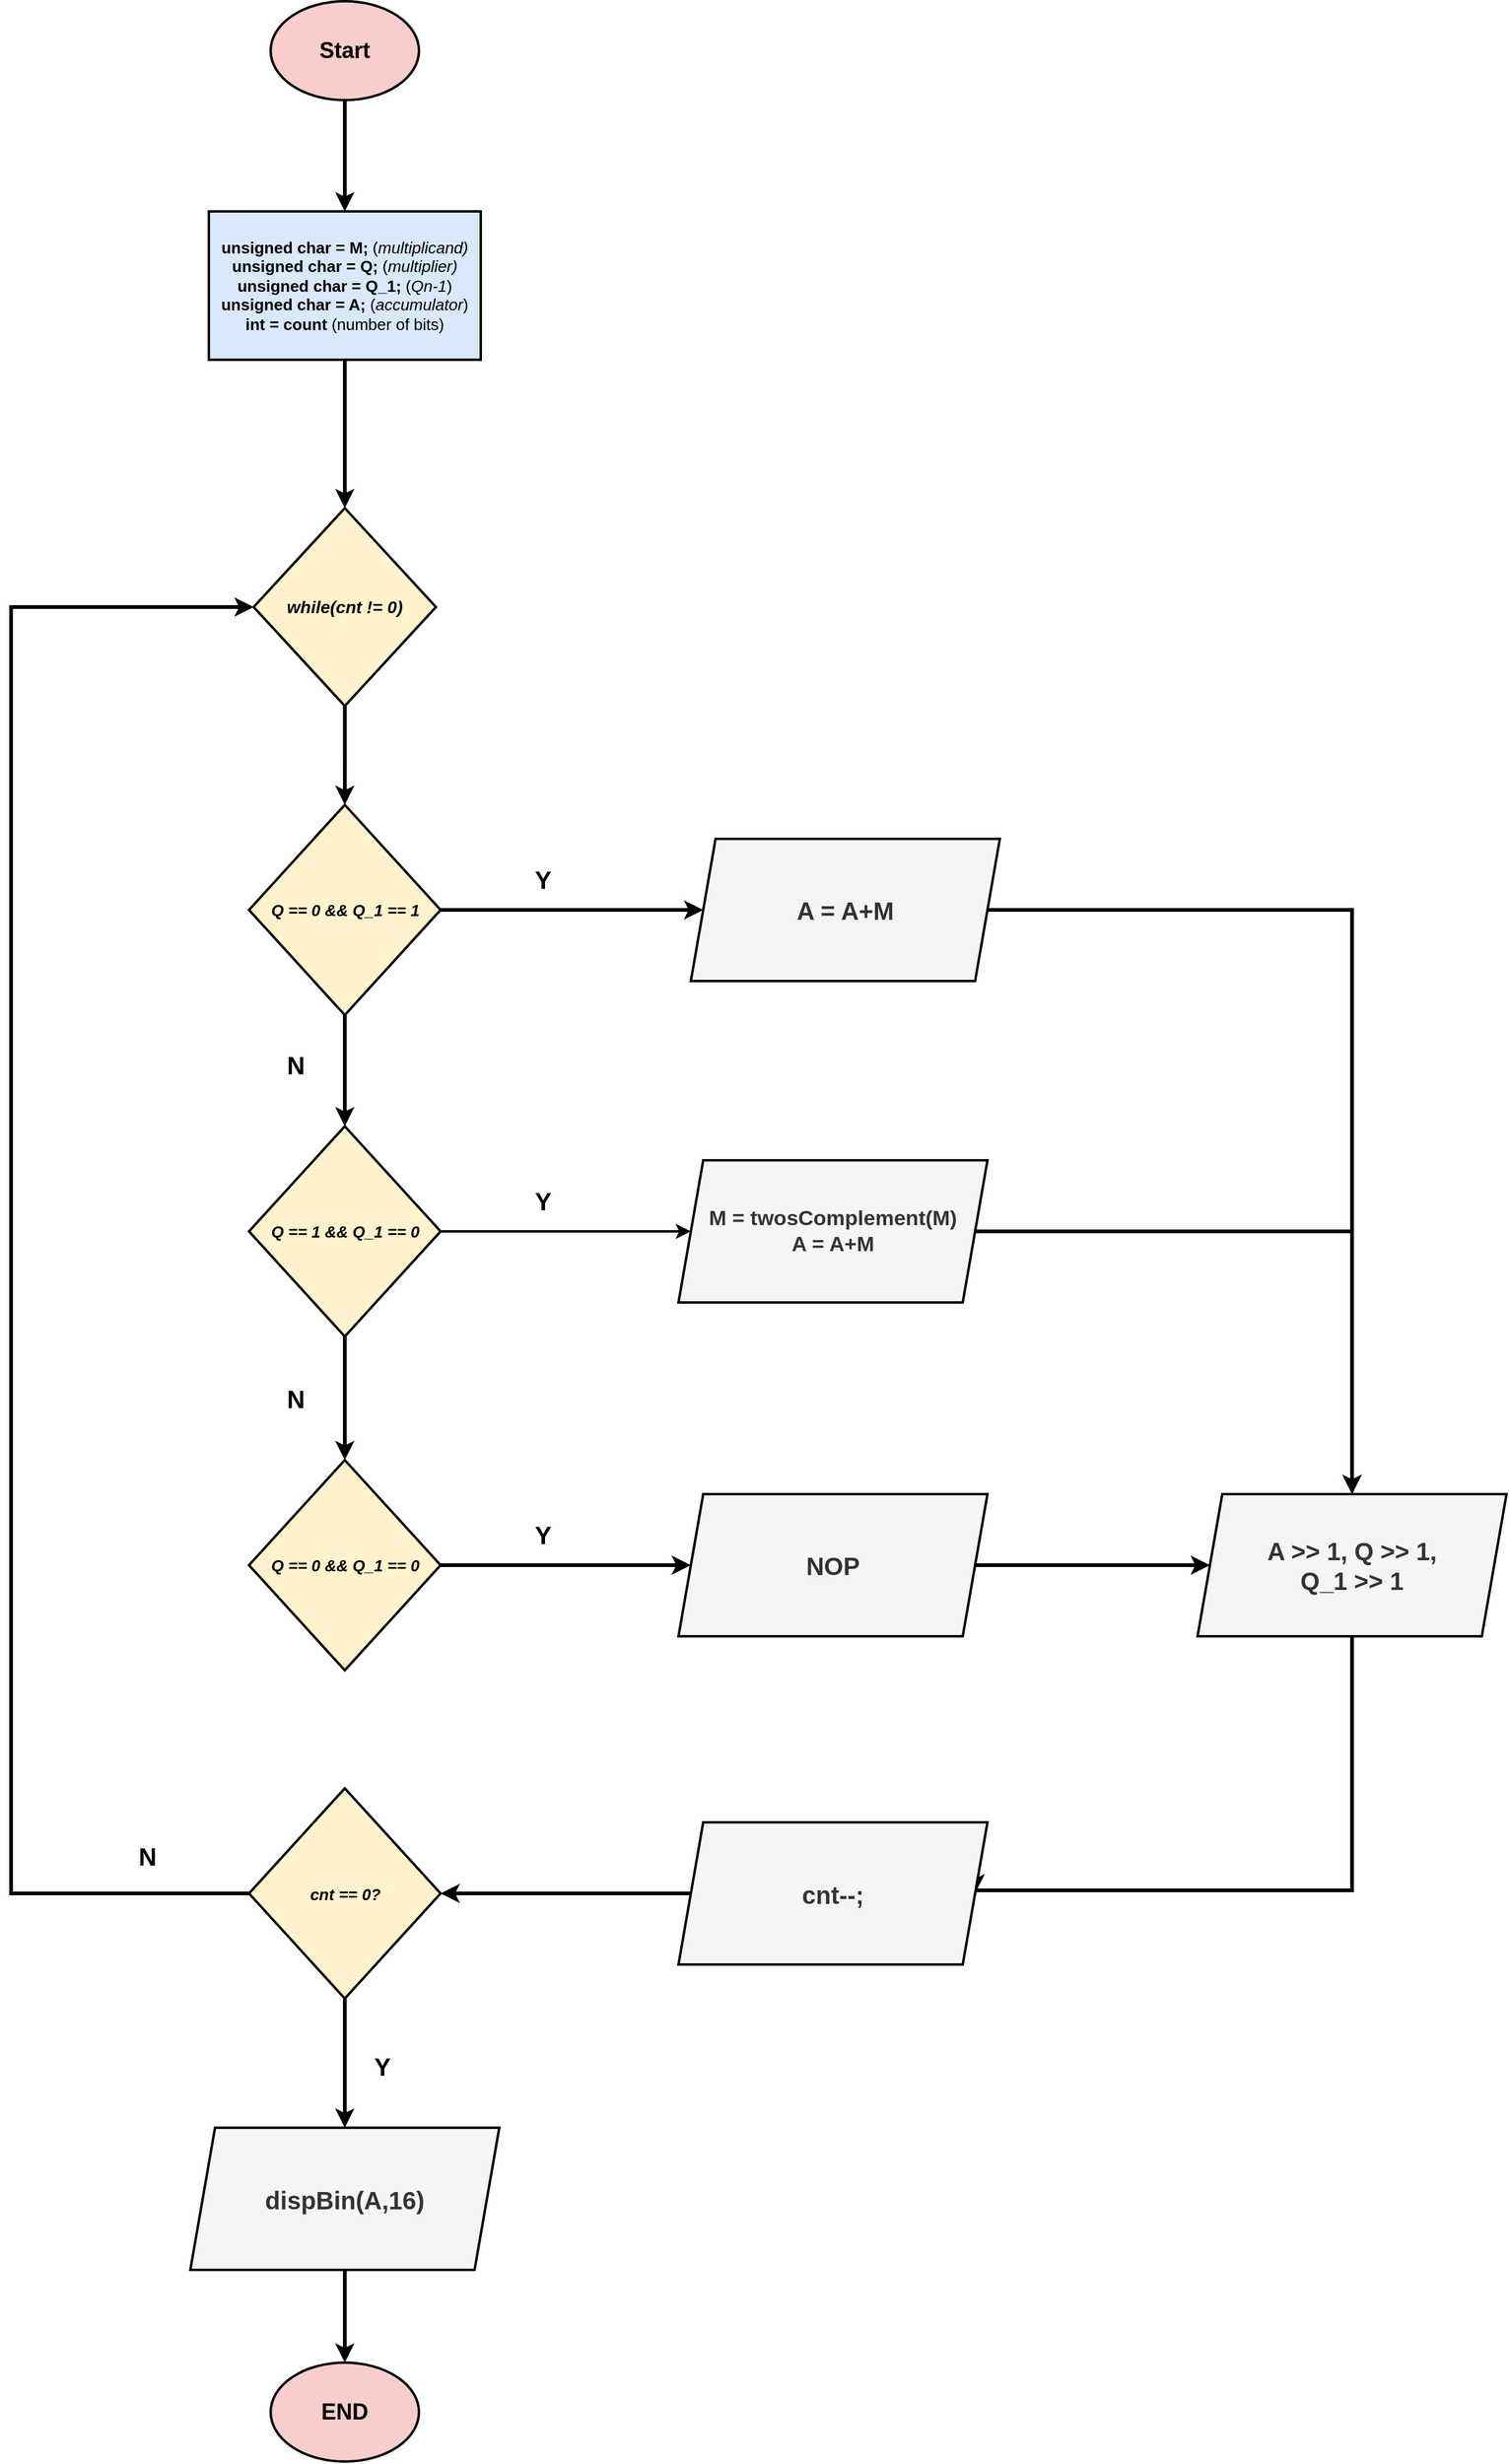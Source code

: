 <mxfile version="23.1.6" type="device">
  <diagram name="Page-1" id="Od_B4N95j4dB3vnnrR0T">
    <mxGraphModel dx="1155" dy="633" grid="1" gridSize="10" guides="1" tooltips="1" connect="1" arrows="1" fold="1" page="1" pageScale="1" pageWidth="850" pageHeight="1100" math="0" shadow="0">
      <root>
        <mxCell id="0" />
        <mxCell id="1" parent="0" />
        <mxCell id="K8CE0xQ4ci1OpRUCyy1M-3" style="edgeStyle=orthogonalEdgeStyle;rounded=0;orthogonalLoop=1;jettySize=auto;html=1;entryX=0.5;entryY=0;entryDx=0;entryDy=0;strokeWidth=3;" edge="1" parent="1" source="K8CE0xQ4ci1OpRUCyy1M-1" target="K8CE0xQ4ci1OpRUCyy1M-2">
          <mxGeometry relative="1" as="geometry" />
        </mxCell>
        <mxCell id="K8CE0xQ4ci1OpRUCyy1M-1" value="&lt;b&gt;&lt;font style=&quot;font-size: 18px;&quot;&gt;Start&lt;/font&gt;&lt;/b&gt;" style="ellipse;whiteSpace=wrap;html=1;fillColor=#f8cecc;strokeColor=#000000;strokeWidth=2;" vertex="1" parent="1">
          <mxGeometry x="220" y="120" width="120" height="80" as="geometry" />
        </mxCell>
        <mxCell id="K8CE0xQ4ci1OpRUCyy1M-6" style="edgeStyle=orthogonalEdgeStyle;rounded=0;orthogonalLoop=1;jettySize=auto;html=1;entryX=0.5;entryY=0;entryDx=0;entryDy=0;strokeWidth=3;" edge="1" parent="1" source="K8CE0xQ4ci1OpRUCyy1M-2" target="K8CE0xQ4ci1OpRUCyy1M-5">
          <mxGeometry relative="1" as="geometry" />
        </mxCell>
        <mxCell id="K8CE0xQ4ci1OpRUCyy1M-2" value="&lt;font style=&quot;font-size: 13px;&quot;&gt;&lt;b&gt;unsigned char = M;&lt;/b&gt; (&lt;i&gt;multiplicand)&lt;/i&gt;&lt;br&gt;&lt;b&gt;unsigned char = Q;&lt;/b&gt; (&lt;i&gt;multiplier)&lt;br&gt;&lt;/i&gt;&lt;b&gt;unsigned char = Q_1;&lt;/b&gt; (&lt;i&gt;Qn-1&lt;/i&gt;)&lt;br&gt;&lt;b&gt;unsigned char = A;&lt;/b&gt; (&lt;i&gt;accumulator&lt;/i&gt;)&lt;br&gt;&lt;b&gt;int = count&lt;/b&gt; (number of bits)&lt;br&gt;&lt;/font&gt;" style="rounded=0;whiteSpace=wrap;html=1;strokeWidth=2;fillColor=#dae8fc;strokeColor=#000000;" vertex="1" parent="1">
          <mxGeometry x="170" y="290" width="220" height="120" as="geometry" />
        </mxCell>
        <mxCell id="K8CE0xQ4ci1OpRUCyy1M-9" style="edgeStyle=orthogonalEdgeStyle;rounded=0;orthogonalLoop=1;jettySize=auto;html=1;strokeWidth=3;" edge="1" parent="1" source="K8CE0xQ4ci1OpRUCyy1M-5" target="K8CE0xQ4ci1OpRUCyy1M-8">
          <mxGeometry relative="1" as="geometry" />
        </mxCell>
        <mxCell id="K8CE0xQ4ci1OpRUCyy1M-5" value="&lt;i&gt;&lt;font style=&quot;font-size: 14px;&quot;&gt;&lt;b&gt;while(cnt != 0)&lt;/b&gt;&lt;/font&gt;&lt;/i&gt;" style="rhombus;whiteSpace=wrap;html=1;strokeWidth=2;fillColor=#fff2cc;strokeColor=#000000;" vertex="1" parent="1">
          <mxGeometry x="206.25" y="530" width="147.5" height="160" as="geometry" />
        </mxCell>
        <mxCell id="K8CE0xQ4ci1OpRUCyy1M-13" style="edgeStyle=orthogonalEdgeStyle;rounded=0;orthogonalLoop=1;jettySize=auto;html=1;entryX=0.5;entryY=0;entryDx=0;entryDy=0;strokeWidth=3;" edge="1" parent="1" source="K8CE0xQ4ci1OpRUCyy1M-8" target="K8CE0xQ4ci1OpRUCyy1M-10">
          <mxGeometry relative="1" as="geometry" />
        </mxCell>
        <mxCell id="K8CE0xQ4ci1OpRUCyy1M-16" style="edgeStyle=orthogonalEdgeStyle;rounded=0;orthogonalLoop=1;jettySize=auto;html=1;strokeWidth=3;" edge="1" parent="1" source="K8CE0xQ4ci1OpRUCyy1M-8" target="K8CE0xQ4ci1OpRUCyy1M-15">
          <mxGeometry relative="1" as="geometry" />
        </mxCell>
        <mxCell id="K8CE0xQ4ci1OpRUCyy1M-8" value="&lt;i&gt;&lt;font style=&quot;font-size: 13px;&quot;&gt;&lt;b&gt;Q == 0 &amp;amp;&amp;amp; Q_1 == 1&lt;/b&gt;&lt;/font&gt;&lt;/i&gt;" style="rhombus;whiteSpace=wrap;html=1;strokeWidth=2;fillColor=#fff2cc;strokeColor=#000000;" vertex="1" parent="1">
          <mxGeometry x="202.5" y="770" width="155" height="170" as="geometry" />
        </mxCell>
        <mxCell id="K8CE0xQ4ci1OpRUCyy1M-14" style="edgeStyle=orthogonalEdgeStyle;rounded=0;orthogonalLoop=1;jettySize=auto;html=1;entryX=0.5;entryY=0;entryDx=0;entryDy=0;strokeWidth=3;" edge="1" parent="1" source="K8CE0xQ4ci1OpRUCyy1M-10" target="K8CE0xQ4ci1OpRUCyy1M-11">
          <mxGeometry relative="1" as="geometry" />
        </mxCell>
        <mxCell id="K8CE0xQ4ci1OpRUCyy1M-18" style="edgeStyle=orthogonalEdgeStyle;rounded=0;orthogonalLoop=1;jettySize=auto;html=1;entryX=0;entryY=0.5;entryDx=0;entryDy=0;strokeWidth=2;" edge="1" parent="1" source="K8CE0xQ4ci1OpRUCyy1M-10" target="K8CE0xQ4ci1OpRUCyy1M-17">
          <mxGeometry relative="1" as="geometry" />
        </mxCell>
        <mxCell id="K8CE0xQ4ci1OpRUCyy1M-10" value="&lt;i&gt;&lt;font style=&quot;font-size: 13px;&quot;&gt;&lt;b&gt;Q == 1 &amp;amp;&amp;amp; Q_1 == 0&lt;/b&gt;&lt;/font&gt;&lt;/i&gt;" style="rhombus;whiteSpace=wrap;html=1;strokeWidth=2;fillColor=#fff2cc;strokeColor=#000000;" vertex="1" parent="1">
          <mxGeometry x="202.5" y="1030" width="155" height="170" as="geometry" />
        </mxCell>
        <mxCell id="K8CE0xQ4ci1OpRUCyy1M-23" style="edgeStyle=orthogonalEdgeStyle;rounded=0;orthogonalLoop=1;jettySize=auto;html=1;strokeWidth=3;" edge="1" parent="1" source="K8CE0xQ4ci1OpRUCyy1M-11" target="K8CE0xQ4ci1OpRUCyy1M-22">
          <mxGeometry relative="1" as="geometry" />
        </mxCell>
        <mxCell id="K8CE0xQ4ci1OpRUCyy1M-11" value="&lt;i&gt;&lt;font style=&quot;font-size: 13px;&quot;&gt;&lt;b&gt;Q == 0 &amp;amp;&amp;amp; Q_1 == 0&lt;/b&gt;&lt;/font&gt;&lt;/i&gt;" style="rhombus;whiteSpace=wrap;html=1;strokeWidth=2;fillColor=#fff2cc;strokeColor=#000000;" vertex="1" parent="1">
          <mxGeometry x="202.5" y="1300" width="155" height="170" as="geometry" />
        </mxCell>
        <mxCell id="K8CE0xQ4ci1OpRUCyy1M-30" style="edgeStyle=orthogonalEdgeStyle;rounded=0;orthogonalLoop=1;jettySize=auto;html=1;entryX=0.5;entryY=0;entryDx=0;entryDy=0;strokeWidth=3;" edge="1" parent="1" source="K8CE0xQ4ci1OpRUCyy1M-15" target="K8CE0xQ4ci1OpRUCyy1M-26">
          <mxGeometry relative="1" as="geometry" />
        </mxCell>
        <mxCell id="K8CE0xQ4ci1OpRUCyy1M-15" value="&lt;font style=&quot;font-size: 20px;&quot;&gt;&lt;b&gt;A = A+M&lt;/b&gt;&lt;/font&gt;" style="shape=parallelogram;perimeter=parallelogramPerimeter;whiteSpace=wrap;html=1;fixedSize=1;strokeWidth=2;fillColor=#f5f5f5;fontColor=#333333;strokeColor=#000000;" vertex="1" parent="1">
          <mxGeometry x="560" y="797.5" width="250" height="115" as="geometry" />
        </mxCell>
        <mxCell id="K8CE0xQ4ci1OpRUCyy1M-28" style="edgeStyle=orthogonalEdgeStyle;rounded=0;orthogonalLoop=1;jettySize=auto;html=1;entryX=0.5;entryY=0;entryDx=0;entryDy=0;strokeWidth=3;" edge="1" parent="1" source="K8CE0xQ4ci1OpRUCyy1M-17" target="K8CE0xQ4ci1OpRUCyy1M-26">
          <mxGeometry relative="1" as="geometry" />
        </mxCell>
        <mxCell id="K8CE0xQ4ci1OpRUCyy1M-17" value="&lt;font style=&quot;font-size: 17px;&quot;&gt;&lt;b&gt;M = twosComplement(M)&lt;br&gt;A = A+M&lt;/b&gt;&lt;/font&gt;" style="shape=parallelogram;perimeter=parallelogramPerimeter;whiteSpace=wrap;html=1;fixedSize=1;strokeWidth=2;fillColor=#f5f5f5;fontColor=#333333;strokeColor=#000000;" vertex="1" parent="1">
          <mxGeometry x="550" y="1057.5" width="250" height="115" as="geometry" />
        </mxCell>
        <mxCell id="K8CE0xQ4ci1OpRUCyy1M-19" value="&lt;font style=&quot;font-size: 20px;&quot;&gt;&lt;b&gt;Y&lt;/b&gt;&lt;/font&gt;" style="text;html=1;align=center;verticalAlign=middle;resizable=0;points=[];autosize=1;strokeColor=none;fillColor=none;" vertex="1" parent="1">
          <mxGeometry x="420" y="810" width="40" height="40" as="geometry" />
        </mxCell>
        <mxCell id="K8CE0xQ4ci1OpRUCyy1M-20" value="&lt;font style=&quot;font-size: 20px;&quot;&gt;&lt;b&gt;Y&lt;/b&gt;&lt;/font&gt;" style="text;html=1;align=center;verticalAlign=middle;resizable=0;points=[];autosize=1;strokeColor=none;fillColor=none;" vertex="1" parent="1">
          <mxGeometry x="420" y="1070" width="40" height="40" as="geometry" />
        </mxCell>
        <mxCell id="K8CE0xQ4ci1OpRUCyy1M-21" value="&lt;font style=&quot;font-size: 20px;&quot;&gt;&lt;b&gt;Y&lt;/b&gt;&lt;/font&gt;" style="text;html=1;align=center;verticalAlign=middle;resizable=0;points=[];autosize=1;strokeColor=none;fillColor=none;" vertex="1" parent="1">
          <mxGeometry x="420" y="1340" width="40" height="40" as="geometry" />
        </mxCell>
        <mxCell id="K8CE0xQ4ci1OpRUCyy1M-27" style="edgeStyle=orthogonalEdgeStyle;rounded=0;orthogonalLoop=1;jettySize=auto;html=1;entryX=0;entryY=0.5;entryDx=0;entryDy=0;strokeWidth=3;" edge="1" parent="1" source="K8CE0xQ4ci1OpRUCyy1M-22" target="K8CE0xQ4ci1OpRUCyy1M-26">
          <mxGeometry relative="1" as="geometry" />
        </mxCell>
        <mxCell id="K8CE0xQ4ci1OpRUCyy1M-22" value="&lt;font style=&quot;font-size: 20px;&quot;&gt;&lt;b&gt;NOP&lt;/b&gt;&lt;/font&gt;" style="shape=parallelogram;perimeter=parallelogramPerimeter;whiteSpace=wrap;html=1;fixedSize=1;strokeWidth=2;fillColor=#f5f5f5;fontColor=#333333;strokeColor=#000000;" vertex="1" parent="1">
          <mxGeometry x="550" y="1327.5" width="250" height="115" as="geometry" />
        </mxCell>
        <mxCell id="K8CE0xQ4ci1OpRUCyy1M-34" style="edgeStyle=orthogonalEdgeStyle;rounded=0;orthogonalLoop=1;jettySize=auto;html=1;entryX=1;entryY=0.5;entryDx=0;entryDy=0;strokeWidth=3;" edge="1" parent="1" source="K8CE0xQ4ci1OpRUCyy1M-26" target="K8CE0xQ4ci1OpRUCyy1M-31">
          <mxGeometry relative="1" as="geometry">
            <Array as="points">
              <mxPoint x="1095" y="1648" />
            </Array>
          </mxGeometry>
        </mxCell>
        <mxCell id="K8CE0xQ4ci1OpRUCyy1M-26" value="&lt;span style=&quot;font-size: 20px;&quot;&gt;&lt;b&gt;A &amp;gt;&amp;gt; 1, Q &amp;gt;&amp;gt; 1,&lt;br&gt;Q_1 &amp;gt;&amp;gt; 1&lt;/b&gt;&lt;/span&gt;" style="shape=parallelogram;perimeter=parallelogramPerimeter;whiteSpace=wrap;html=1;fixedSize=1;strokeWidth=2;fillColor=#f5f5f5;fontColor=#333333;strokeColor=#000000;" vertex="1" parent="1">
          <mxGeometry x="970" y="1327.5" width="250" height="115" as="geometry" />
        </mxCell>
        <mxCell id="K8CE0xQ4ci1OpRUCyy1M-36" style="edgeStyle=orthogonalEdgeStyle;rounded=0;orthogonalLoop=1;jettySize=auto;html=1;entryX=1;entryY=0.5;entryDx=0;entryDy=0;strokeWidth=3;" edge="1" parent="1" source="K8CE0xQ4ci1OpRUCyy1M-31" target="K8CE0xQ4ci1OpRUCyy1M-35">
          <mxGeometry relative="1" as="geometry" />
        </mxCell>
        <mxCell id="K8CE0xQ4ci1OpRUCyy1M-31" value="&lt;span style=&quot;font-size: 20px;&quot;&gt;&lt;b&gt;cnt--;&lt;/b&gt;&lt;/span&gt;" style="shape=parallelogram;perimeter=parallelogramPerimeter;whiteSpace=wrap;html=1;fixedSize=1;strokeWidth=2;fillColor=#f5f5f5;fontColor=#333333;strokeColor=#000000;" vertex="1" parent="1">
          <mxGeometry x="550" y="1593" width="250" height="115" as="geometry" />
        </mxCell>
        <mxCell id="K8CE0xQ4ci1OpRUCyy1M-38" style="edgeStyle=orthogonalEdgeStyle;rounded=0;orthogonalLoop=1;jettySize=auto;html=1;entryX=0;entryY=0.5;entryDx=0;entryDy=0;exitX=0;exitY=0.5;exitDx=0;exitDy=0;strokeWidth=3;" edge="1" parent="1" source="K8CE0xQ4ci1OpRUCyy1M-35" target="K8CE0xQ4ci1OpRUCyy1M-5">
          <mxGeometry relative="1" as="geometry">
            <mxPoint x="163.997" y="1615.573" as="sourcePoint" />
            <mxPoint x="90.18" y="660" as="targetPoint" />
            <Array as="points">
              <mxPoint x="10" y="1650" />
              <mxPoint x="10" y="610" />
            </Array>
          </mxGeometry>
        </mxCell>
        <mxCell id="K8CE0xQ4ci1OpRUCyy1M-40" style="edgeStyle=orthogonalEdgeStyle;rounded=0;orthogonalLoop=1;jettySize=auto;html=1;entryX=0.5;entryY=0;entryDx=0;entryDy=0;strokeWidth=3;" edge="1" parent="1" source="K8CE0xQ4ci1OpRUCyy1M-35" target="K8CE0xQ4ci1OpRUCyy1M-39">
          <mxGeometry relative="1" as="geometry" />
        </mxCell>
        <mxCell id="K8CE0xQ4ci1OpRUCyy1M-35" value="&lt;i&gt;&lt;font style=&quot;font-size: 13px;&quot;&gt;&lt;b&gt;cnt == 0?&lt;/b&gt;&lt;/font&gt;&lt;/i&gt;" style="rhombus;whiteSpace=wrap;html=1;strokeWidth=2;fillColor=#fff2cc;strokeColor=#000000;" vertex="1" parent="1">
          <mxGeometry x="202.5" y="1565.5" width="155" height="170" as="geometry" />
        </mxCell>
        <mxCell id="K8CE0xQ4ci1OpRUCyy1M-46" style="edgeStyle=orthogonalEdgeStyle;rounded=0;orthogonalLoop=1;jettySize=auto;html=1;entryX=0.5;entryY=0;entryDx=0;entryDy=0;strokeWidth=3;" edge="1" parent="1" source="K8CE0xQ4ci1OpRUCyy1M-39" target="K8CE0xQ4ci1OpRUCyy1M-45">
          <mxGeometry relative="1" as="geometry" />
        </mxCell>
        <mxCell id="K8CE0xQ4ci1OpRUCyy1M-39" value="&lt;span style=&quot;font-size: 20px;&quot;&gt;&lt;b&gt;dispBin(A,16)&lt;/b&gt;&lt;/span&gt;" style="shape=parallelogram;perimeter=parallelogramPerimeter;whiteSpace=wrap;html=1;fixedSize=1;strokeWidth=2;fillColor=#f5f5f5;fontColor=#333333;strokeColor=#000000;" vertex="1" parent="1">
          <mxGeometry x="155" y="1840" width="250" height="115" as="geometry" />
        </mxCell>
        <mxCell id="K8CE0xQ4ci1OpRUCyy1M-41" value="&lt;font style=&quot;font-size: 20px;&quot;&gt;&lt;b&gt;Y&lt;/b&gt;&lt;/font&gt;" style="text;html=1;align=center;verticalAlign=middle;resizable=0;points=[];autosize=1;strokeColor=none;fillColor=none;" vertex="1" parent="1">
          <mxGeometry x="290" y="1770" width="40" height="40" as="geometry" />
        </mxCell>
        <mxCell id="K8CE0xQ4ci1OpRUCyy1M-42" value="&lt;font style=&quot;font-size: 20px;&quot;&gt;&lt;b&gt;N&lt;/b&gt;&lt;/font&gt;" style="text;html=1;align=center;verticalAlign=middle;resizable=0;points=[];autosize=1;strokeColor=none;fillColor=none;" vertex="1" parent="1">
          <mxGeometry x="220" y="1230" width="40" height="40" as="geometry" />
        </mxCell>
        <mxCell id="K8CE0xQ4ci1OpRUCyy1M-43" value="&lt;font style=&quot;font-size: 20px;&quot;&gt;&lt;b&gt;N&lt;/b&gt;&lt;/font&gt;" style="text;html=1;align=center;verticalAlign=middle;resizable=0;points=[];autosize=1;strokeColor=none;fillColor=none;" vertex="1" parent="1">
          <mxGeometry x="220" y="960" width="40" height="40" as="geometry" />
        </mxCell>
        <mxCell id="K8CE0xQ4ci1OpRUCyy1M-44" value="&lt;font style=&quot;font-size: 20px;&quot;&gt;&lt;b&gt;N&lt;/b&gt;&lt;/font&gt;" style="text;html=1;align=center;verticalAlign=middle;resizable=0;points=[];autosize=1;strokeColor=none;fillColor=none;" vertex="1" parent="1">
          <mxGeometry x="100" y="1600" width="40" height="40" as="geometry" />
        </mxCell>
        <mxCell id="K8CE0xQ4ci1OpRUCyy1M-45" value="&lt;b&gt;&lt;font style=&quot;font-size: 18px;&quot;&gt;END&lt;/font&gt;&lt;/b&gt;" style="ellipse;whiteSpace=wrap;html=1;fillColor=#f8cecc;strokeColor=#000000;strokeWidth=2;" vertex="1" parent="1">
          <mxGeometry x="220" y="2030" width="120" height="80" as="geometry" />
        </mxCell>
      </root>
    </mxGraphModel>
  </diagram>
</mxfile>
